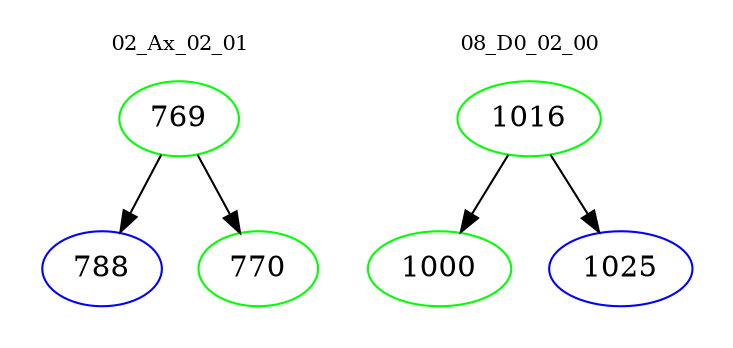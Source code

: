 digraph{
subgraph cluster_0 {
color = white
label = "02_Ax_02_01";
fontsize=10;
T0_769 [label="769", color="green"]
T0_769 -> T0_788 [color="black"]
T0_788 [label="788", color="blue"]
T0_769 -> T0_770 [color="black"]
T0_770 [label="770", color="green"]
}
subgraph cluster_1 {
color = white
label = "08_D0_02_00";
fontsize=10;
T1_1016 [label="1016", color="green"]
T1_1016 -> T1_1000 [color="black"]
T1_1000 [label="1000", color="green"]
T1_1016 -> T1_1025 [color="black"]
T1_1025 [label="1025", color="blue"]
}
}
